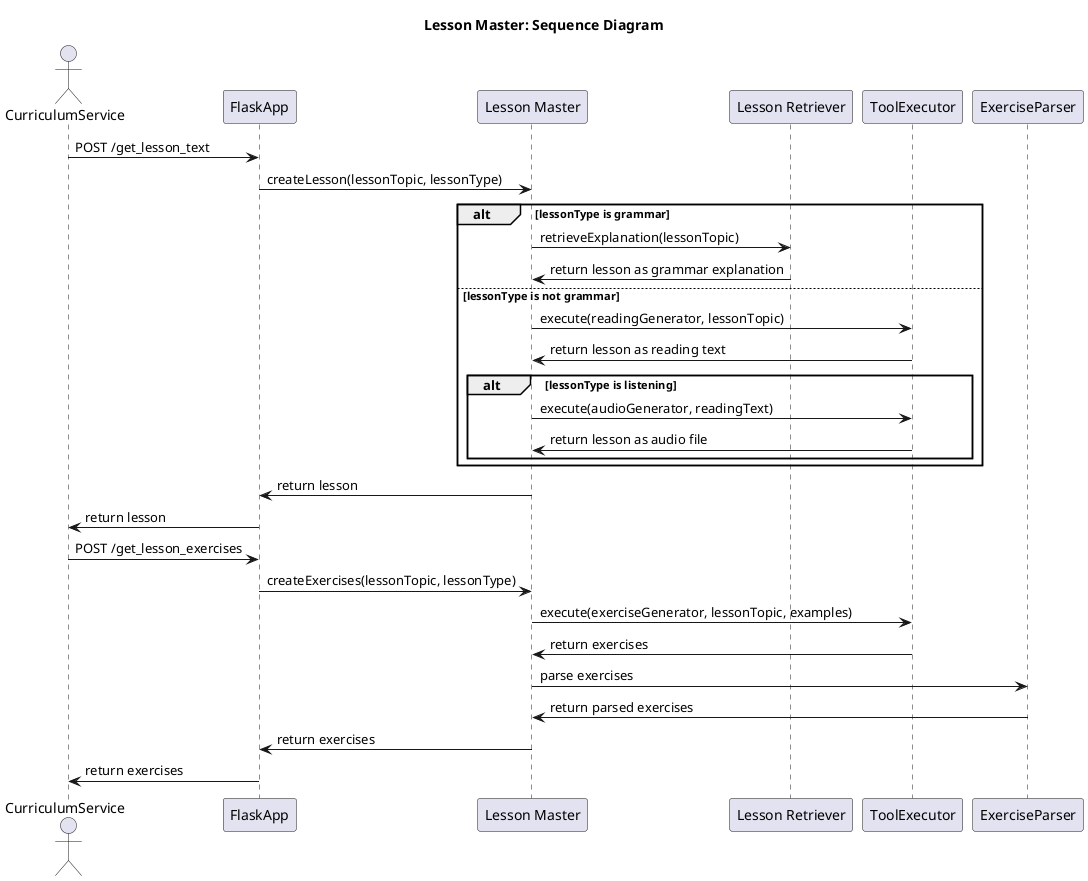 @startuml
Title Lesson Master: Sequence Diagram

actor CurriculumService

participant "FlaskApp" as FApp
participant "Lesson Master" as LM
participant "Lesson Retriever" as LR
participant "ToolExecutor" as TE
participant "ExerciseParser" as EP

CurriculumService -> FApp: POST /get_lesson_text
FApp -> LM: createLesson(lessonTopic, lessonType)
alt lessonType is grammar
  LM -> LR: retrieveExplanation(lessonTopic)
  LR -> LM: return lesson as grammar explanation
else lessonType is not grammar
  LM -> TE: execute(readingGenerator, lessonTopic)
  TE -> LM: return lesson as reading text
  alt lessonType is listening
    LM -> TE: execute(audioGenerator, readingText)
    TE -> LM: return lesson as audio file
  end
end
LM -> FApp: return lesson
FApp -> CurriculumService: return lesson

CurriculumService -> FApp: POST /get_lesson_exercises
FApp -> LM: createExercises(lessonTopic, lessonType)
LM -> TE: execute(exerciseGenerator, lessonTopic, examples)
TE -> LM: return exercises
LM -> EP: parse exercises
EP -> LM: return parsed exercises

LM -> FApp: return exercises
FApp -> CurriculumService: return exercises

@enduml